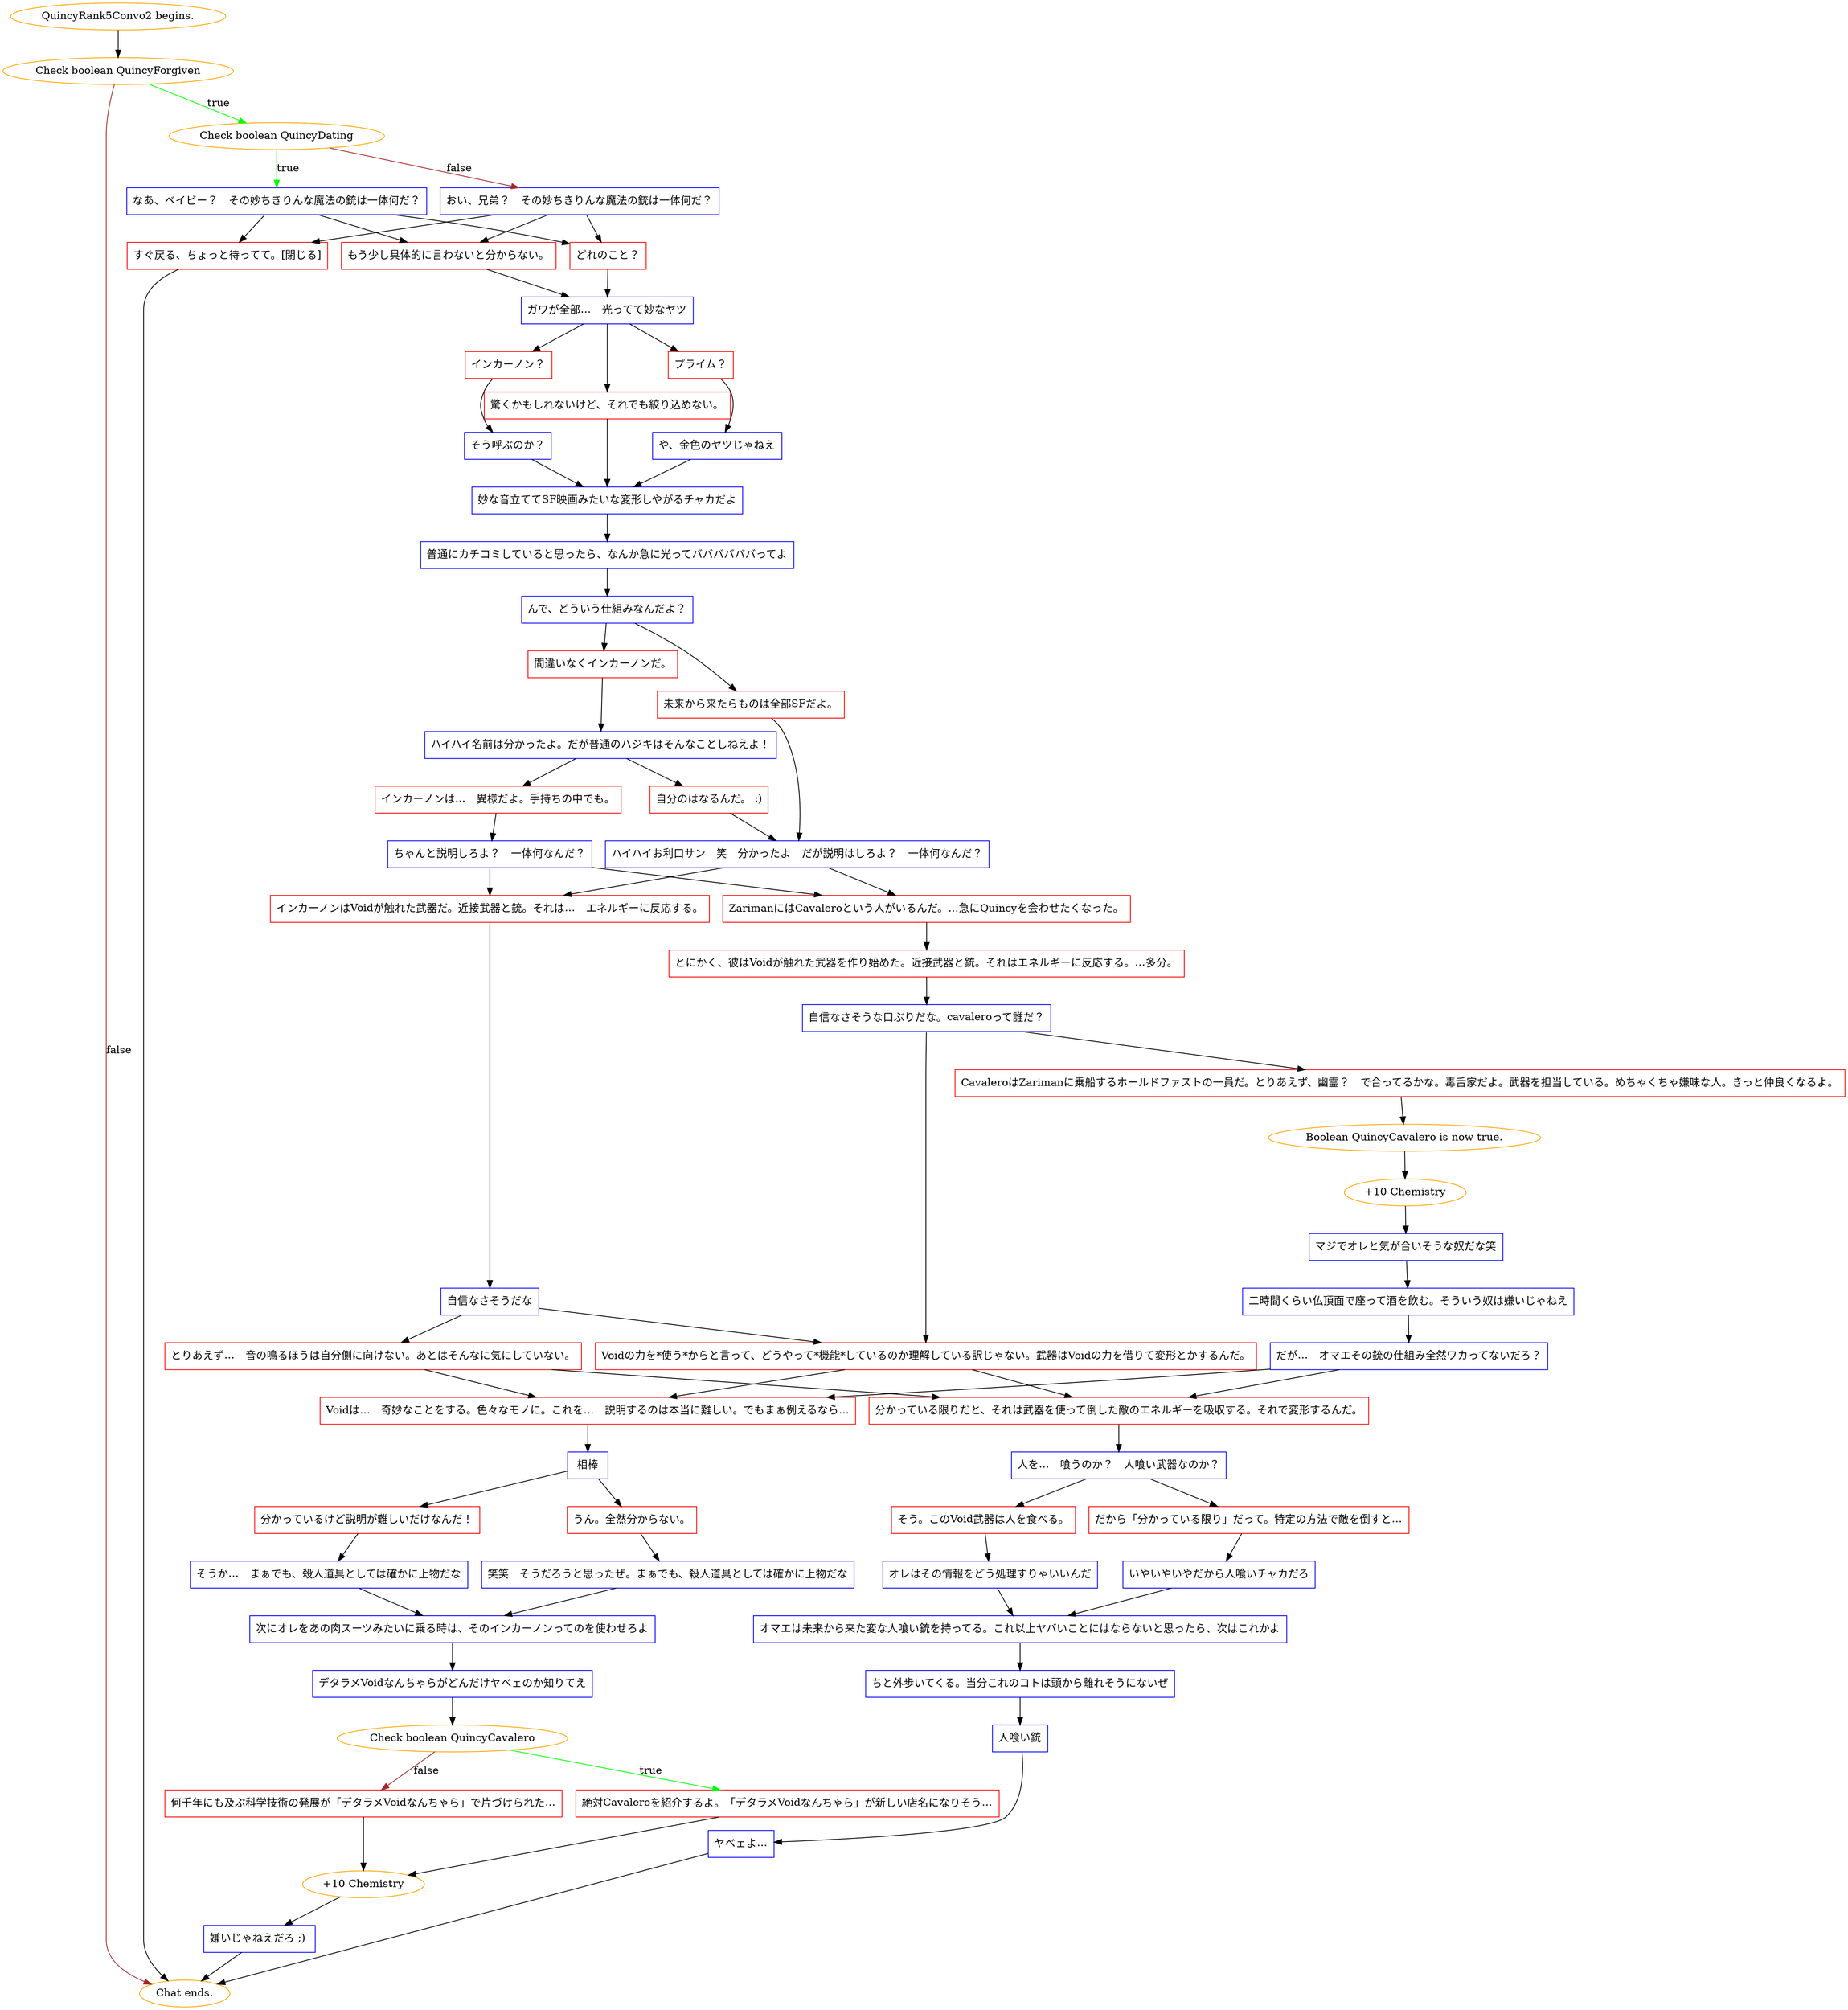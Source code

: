 digraph {
	"QuincyRank5Convo2 begins." [color=orange];
		"QuincyRank5Convo2 begins." -> j344524822;
	j344524822 [label="Check boolean QuincyForgiven",color=orange];
		j344524822 -> j3376611681 [label=true,color=green];
		j344524822 -> "Chat ends." [label=false,color=brown];
	j3376611681 [label="Check boolean QuincyDating",color=orange];
		j3376611681 -> j3388387753 [label=true,color=green];
		j3376611681 -> j2669968919 [label=false,color=brown];
	"Chat ends." [color=orange];
	j3388387753 [label="なあ、ベイビー？　その妙ちきりんな魔法の銃は一体何だ？",shape=box,color=blue];
		j3388387753 -> j2945098021;
		j3388387753 -> j279106385;
		j3388387753 -> j439759338;
	j2669968919 [label="おい、兄弟？　その妙ちきりんな魔法の銃は一体何だ？",shape=box,color=blue];
		j2669968919 -> j2945098021;
		j2669968919 -> j279106385;
		j2669968919 -> j439759338;
	j2945098021 [label="どれのこと？",shape=box,color=red];
		j2945098021 -> j1053130248;
	j279106385 [label="もう少し具体的に言わないと分からない。",shape=box,color=red];
		j279106385 -> j1053130248;
	j439759338 [label="すぐ戻る、ちょっと待ってて。[閉じる]",shape=box,color=red];
		j439759338 -> "Chat ends.";
	j1053130248 [label="ガワが全部…　光ってて妙なヤツ",shape=box,color=blue];
		j1053130248 -> j4155535600;
		j1053130248 -> j870150323;
		j1053130248 -> j3800324072;
	j4155535600 [label="驚くかもしれないけど、それでも絞り込めない。",shape=box,color=red];
		j4155535600 -> j1129761195;
	j870150323 [label="プライム？",shape=box,color=red];
		j870150323 -> j2816272196;
	j3800324072 [label="インカーノン？",shape=box,color=red];
		j3800324072 -> j3316472321;
	j1129761195 [label="妙な音立ててSF映画みたいな変形しやがるチャカだよ",shape=box,color=blue];
		j1129761195 -> j503359027;
	j2816272196 [label="や、金色のヤツじゃねえ",shape=box,color=blue];
		j2816272196 -> j1129761195;
	j3316472321 [label="そう呼ぶのか？",shape=box,color=blue];
		j3316472321 -> j1129761195;
	j503359027 [label="普通にカチコミしていると思ったら、なんか急に光ってババババババってよ",shape=box,color=blue];
		j503359027 -> j2959388496;
	j2959388496 [label="んで、どういう仕組みなんだよ？",shape=box,color=blue];
		j2959388496 -> j2027635384;
		j2959388496 -> j3424679889;
	j2027635384 [label="間違いなくインカーノンだ。",shape=box,color=red];
		j2027635384 -> j200534796;
	j3424679889 [label="未来から来たらものは全部SFだよ。",shape=box,color=red];
		j3424679889 -> j2282297004;
	j200534796 [label="ハイハイ名前は分かったよ。だが普通のハジキはそんなことしねえよ！",shape=box,color=blue];
		j200534796 -> j3407910314;
		j200534796 -> j3349271810;
	j2282297004 [label="ハイハイお利口サン　笑　分かったよ　だが説明はしろよ？　一体何なんだ？",shape=box,color=blue];
		j2282297004 -> j1582842317;
		j2282297004 -> j2927692346;
	j3407910314 [label="インカーノンは…　異様だよ。手持ちの中でも。",shape=box,color=red];
		j3407910314 -> j1411378603;
	j3349271810 [label="自分のはなるんだ。 :)",shape=box,color=red];
		j3349271810 -> j2282297004;
	j1582842317 [label="インカーノンはVoidが触れた武器だ。近接武器と銃。それは…　エネルギーに反応する。",shape=box,color=red];
		j1582842317 -> j2850173807;
	j2927692346 [label="ZarimanにはCavaleroという人がいるんだ。…急にQuincyを会わせたくなった。",shape=box,color=red];
		j2927692346 -> j2204195927;
	j1411378603 [label="ちゃんと説明しろよ？　一体何なんだ？",shape=box,color=blue];
		j1411378603 -> j1582842317;
		j1411378603 -> j2927692346;
	j2850173807 [label="自信なさそうだな",shape=box,color=blue];
		j2850173807 -> j3588732291;
		j2850173807 -> j3811549908;
	j2204195927 [label="とにかく、彼はVoidが触れた武器を作り始めた。近接武器と銃。それはエネルギーに反応する。…多分。",shape=box,color=red];
		j2204195927 -> j2756841046;
	j3588732291 [label="とりあえず…　音の鳴るほうは自分側に向けない。あとはそんなに気にしていない。",shape=box,color=red];
		j3588732291 -> j3418463328;
		j3588732291 -> j3342451425;
	j3811549908 [label="Voidの力を*使う*からと言って、どうやって*機能*しているのか理解している訳じゃない。武器はVoidの力を借りて変形とかするんだ。",shape=box,color=red];
		j3811549908 -> j3418463328;
		j3811549908 -> j3342451425;
	j2756841046 [label="自信なさそうな口ぶりだな。cavaleroって誰だ？",shape=box,color=blue];
		j2756841046 -> j3811549908;
		j2756841046 -> j1644188265;
	j3418463328 [label="分かっている限りだと、それは武器を使って倒した敵のエネルギーを吸収する。それで変形するんだ。",shape=box,color=red];
		j3418463328 -> j3781188610;
	j3342451425 [label="Voidは…　奇妙なことをする。色々なモノに。これを…　説明するのは本当に難しい。でもまぁ例えるなら…",shape=box,color=red];
		j3342451425 -> j1388589371;
	j1644188265 [label="CavaleroはZarimanに乗船するホールドファストの一員だ。とりあえず、幽霊？　で合ってるかな。毒舌家だよ。武器を担当している。めちゃくちゃ嫌味な人。きっと仲良くなるよ。",shape=box,color=red];
		j1644188265 -> j218010246;
	j3781188610 [label="人を…　喰うのか？　人喰い武器なのか？",shape=box,color=blue];
		j3781188610 -> j3698311765;
		j3781188610 -> j3881161112;
	j1388589371 [label="相棒",shape=box,color=blue];
		j1388589371 -> j67007308;
		j1388589371 -> j3452779714;
	j218010246 [label="Boolean QuincyCavalero is now true.",color=orange];
		j218010246 -> j48605355;
	j3698311765 [label="だから「分かっている限り」だって。特定の方法で敵を倒すと…",shape=box,color=red];
		j3698311765 -> j2659251262;
	j3881161112 [label="そう。このVoid武器は人を食べる。",shape=box,color=red];
		j3881161112 -> j1434939001;
	j67007308 [label="うん。全然分からない。",shape=box,color=red];
		j67007308 -> j2789800906;
	j3452779714 [label="分かっているけど説明が難しいだけなんだ！",shape=box,color=red];
		j3452779714 -> j4215200854;
	j48605355 [label="+10 Chemistry",color=orange];
		j48605355 -> j623872202;
	j2659251262 [label="いやいやいやだから人喰いチャカだろ",shape=box,color=blue];
		j2659251262 -> j1024336290;
	j1434939001 [label="オレはその情報をどう処理すりゃいいんだ",shape=box,color=blue];
		j1434939001 -> j1024336290;
	j2789800906 [label="笑笑　そうだろうと思ったぜ。まぁでも、殺人道具としては確かに上物だな",shape=box,color=blue];
		j2789800906 -> j1207918724;
	j4215200854 [label="そうか…　まぁでも、殺人道具としては確かに上物だな",shape=box,color=blue];
		j4215200854 -> j1207918724;
	j623872202 [label="マジでオレと気が合いそうな奴だな笑",shape=box,color=blue];
		j623872202 -> j535130622;
	j1024336290 [label="オマエは未来から来た変な人喰い銃を持ってる。これ以上ヤバいことにはならないと思ったら、次はこれかよ",shape=box,color=blue];
		j1024336290 -> j3596556220;
	j1207918724 [label="次にオレをあの肉スーツみたいに乗る時は、そのインカーノンってのを使わせろよ",shape=box,color=blue];
		j1207918724 -> j3198626497;
	j535130622 [label="二時間くらい仏頂面で座って酒を飲む。そういう奴は嫌いじゃねえ",shape=box,color=blue];
		j535130622 -> j4222890254;
	j3596556220 [label="ちと外歩いてくる。当分これのコトは頭から離れそうにないぜ",shape=box,color=blue];
		j3596556220 -> j739919633;
	j3198626497 [label="デタラメVoidなんちゃらがどんだけヤベェのか知りてえ",shape=box,color=blue];
		j3198626497 -> j1580395653;
	j4222890254 [label="だが…　オマエその銃の仕組み全然ワカってないだろ？",shape=box,color=blue];
		j4222890254 -> j3418463328;
		j4222890254 -> j3342451425;
	j739919633 [label="人喰い銃",shape=box,color=blue];
		j739919633 -> j1653324512;
	j1580395653 [label="Check boolean QuincyCavalero",color=orange];
		j1580395653 -> j4157933881 [label=true,color=green];
		j1580395653 -> j1042736870 [label=false,color=brown];
	j1653324512 [label="ヤベェよ…",shape=box,color=blue];
		j1653324512 -> "Chat ends.";
	j4157933881 [label="絶対Cavaleroを紹介するよ。「デタラメVoidなんちゃら」が新しい店名になりそう…",shape=box,color=red];
		j4157933881 -> j1726951932;
	j1042736870 [label="何千年にも及ぶ科学技術の発展が「デタラメVoidなんちゃら」で片づけられた…",shape=box,color=red];
		j1042736870 -> j1726951932;
	j1726951932 [label="+10 Chemistry",color=orange];
		j1726951932 -> j1899407410;
	j1899407410 [label="嫌いじゃねえだろ ;) ",shape=box,color=blue];
		j1899407410 -> "Chat ends.";
}